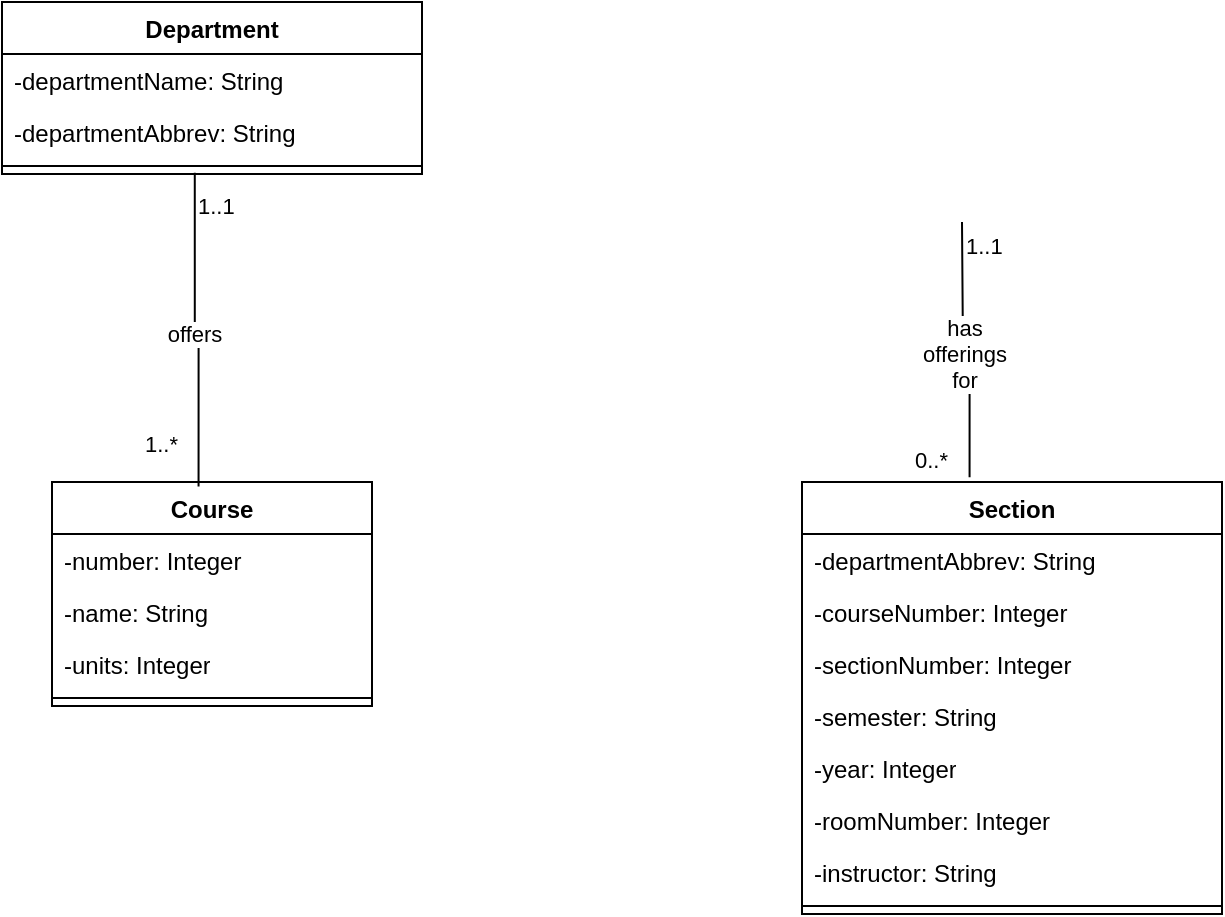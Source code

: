 <mxfile version="26.0.16">
  <diagram name="Page-1" id="m9dEZBvjivQAZ1UXBowR">
    <mxGraphModel dx="542" dy="608" grid="1" gridSize="10" guides="1" tooltips="1" connect="1" arrows="1" fold="1" page="1" pageScale="1" pageWidth="1200" pageHeight="1600" math="0" shadow="0">
      <root>
        <mxCell id="0" />
        <mxCell id="1" parent="0" />
        <mxCell id="wHchK1CJZa-xW5icJ-bM-1" value="Department" style="swimlane;fontStyle=1;align=center;verticalAlign=top;childLayout=stackLayout;horizontal=1;startSize=26;horizontalStack=0;resizeParent=1;resizeParentMax=0;resizeLast=0;collapsible=1;marginBottom=0;whiteSpace=wrap;html=1;" parent="1" vertex="1">
          <mxGeometry x="240" y="200" width="210" height="86" as="geometry" />
        </mxCell>
        <mxCell id="wHchK1CJZa-xW5icJ-bM-2" value="-departmentName: String" style="text;strokeColor=none;fillColor=none;align=left;verticalAlign=top;spacingLeft=4;spacingRight=4;overflow=hidden;rotatable=0;points=[[0,0.5],[1,0.5]];portConstraint=eastwest;whiteSpace=wrap;html=1;" parent="wHchK1CJZa-xW5icJ-bM-1" vertex="1">
          <mxGeometry y="26" width="210" height="26" as="geometry" />
        </mxCell>
        <mxCell id="wHchK1CJZa-xW5icJ-bM-17" value="-departmentAbbrev: String" style="text;strokeColor=none;fillColor=none;align=left;verticalAlign=top;spacingLeft=4;spacingRight=4;overflow=hidden;rotatable=0;points=[[0,0.5],[1,0.5]];portConstraint=eastwest;whiteSpace=wrap;html=1;" parent="wHchK1CJZa-xW5icJ-bM-1" vertex="1">
          <mxGeometry y="52" width="210" height="26" as="geometry" />
        </mxCell>
        <mxCell id="wHchK1CJZa-xW5icJ-bM-3" value="" style="line;strokeWidth=1;fillColor=none;align=left;verticalAlign=middle;spacingTop=-1;spacingLeft=3;spacingRight=3;rotatable=0;labelPosition=right;points=[];portConstraint=eastwest;strokeColor=inherit;" parent="wHchK1CJZa-xW5icJ-bM-1" vertex="1">
          <mxGeometry y="78" width="210" height="8" as="geometry" />
        </mxCell>
        <mxCell id="wHchK1CJZa-xW5icJ-bM-5" value="Course" style="swimlane;fontStyle=1;align=center;verticalAlign=top;childLayout=stackLayout;horizontal=1;startSize=26;horizontalStack=0;resizeParent=1;resizeParentMax=0;resizeLast=0;collapsible=1;marginBottom=0;whiteSpace=wrap;html=1;" parent="1" vertex="1">
          <mxGeometry x="265" y="440" width="160" height="112" as="geometry" />
        </mxCell>
        <mxCell id="wHchK1CJZa-xW5icJ-bM-6" value="-number: Integer" style="text;strokeColor=none;fillColor=none;align=left;verticalAlign=top;spacingLeft=4;spacingRight=4;overflow=hidden;rotatable=0;points=[[0,0.5],[1,0.5]];portConstraint=eastwest;whiteSpace=wrap;html=1;" parent="wHchK1CJZa-xW5icJ-bM-5" vertex="1">
          <mxGeometry y="26" width="160" height="26" as="geometry" />
        </mxCell>
        <mxCell id="wHchK1CJZa-xW5icJ-bM-18" value="-name: String&lt;span style=&quot;white-space: pre;&quot;&gt;&#x9;&lt;/span&gt;" style="text;strokeColor=none;fillColor=none;align=left;verticalAlign=top;spacingLeft=4;spacingRight=4;overflow=hidden;rotatable=0;points=[[0,0.5],[1,0.5]];portConstraint=eastwest;whiteSpace=wrap;html=1;" parent="wHchK1CJZa-xW5icJ-bM-5" vertex="1">
          <mxGeometry y="52" width="160" height="26" as="geometry" />
        </mxCell>
        <mxCell id="wHchK1CJZa-xW5icJ-bM-19" value="-units: Integer" style="text;strokeColor=none;fillColor=none;align=left;verticalAlign=top;spacingLeft=4;spacingRight=4;overflow=hidden;rotatable=0;points=[[0,0.5],[1,0.5]];portConstraint=eastwest;whiteSpace=wrap;html=1;" parent="wHchK1CJZa-xW5icJ-bM-5" vertex="1">
          <mxGeometry y="78" width="160" height="26" as="geometry" />
        </mxCell>
        <mxCell id="wHchK1CJZa-xW5icJ-bM-7" value="" style="line;strokeWidth=1;fillColor=none;align=left;verticalAlign=middle;spacingTop=-1;spacingLeft=3;spacingRight=3;rotatable=0;labelPosition=right;points=[];portConstraint=eastwest;strokeColor=inherit;" parent="wHchK1CJZa-xW5icJ-bM-5" vertex="1">
          <mxGeometry y="104" width="160" height="8" as="geometry" />
        </mxCell>
        <mxCell id="wHchK1CJZa-xW5icJ-bM-13" value="Section" style="swimlane;fontStyle=1;align=center;verticalAlign=top;childLayout=stackLayout;horizontal=1;startSize=26;horizontalStack=0;resizeParent=1;resizeParentMax=0;resizeLast=0;collapsible=1;marginBottom=0;whiteSpace=wrap;html=1;" parent="1" vertex="1">
          <mxGeometry x="640" y="440" width="210" height="216" as="geometry" />
        </mxCell>
        <mxCell id="wHchK1CJZa-xW5icJ-bM-40" value="-departmentAbbrev: String" style="text;strokeColor=none;fillColor=none;align=left;verticalAlign=top;spacingLeft=4;spacingRight=4;overflow=hidden;rotatable=0;points=[[0,0.5],[1,0.5]];portConstraint=eastwest;whiteSpace=wrap;html=1;" parent="wHchK1CJZa-xW5icJ-bM-13" vertex="1">
          <mxGeometry y="26" width="210" height="26" as="geometry" />
        </mxCell>
        <mxCell id="wHchK1CJZa-xW5icJ-bM-41" value="-courseNumber: Integer" style="text;strokeColor=none;fillColor=none;align=left;verticalAlign=top;spacingLeft=4;spacingRight=4;overflow=hidden;rotatable=0;points=[[0,0.5],[1,0.5]];portConstraint=eastwest;whiteSpace=wrap;html=1;" parent="wHchK1CJZa-xW5icJ-bM-13" vertex="1">
          <mxGeometry y="52" width="210" height="26" as="geometry" />
        </mxCell>
        <mxCell id="wHchK1CJZa-xW5icJ-bM-14" value="-sectionNumber: Integer" style="text;strokeColor=none;fillColor=none;align=left;verticalAlign=top;spacingLeft=4;spacingRight=4;overflow=hidden;rotatable=0;points=[[0,0.5],[1,0.5]];portConstraint=eastwest;whiteSpace=wrap;html=1;" parent="wHchK1CJZa-xW5icJ-bM-13" vertex="1">
          <mxGeometry y="78" width="210" height="26" as="geometry" />
        </mxCell>
        <mxCell id="wHchK1CJZa-xW5icJ-bM-20" value="-semester: String" style="text;strokeColor=none;fillColor=none;align=left;verticalAlign=top;spacingLeft=4;spacingRight=4;overflow=hidden;rotatable=0;points=[[0,0.5],[1,0.5]];portConstraint=eastwest;whiteSpace=wrap;html=1;" parent="wHchK1CJZa-xW5icJ-bM-13" vertex="1">
          <mxGeometry y="104" width="210" height="26" as="geometry" />
        </mxCell>
        <mxCell id="wHchK1CJZa-xW5icJ-bM-21" value="-year: Integer" style="text;strokeColor=none;fillColor=none;align=left;verticalAlign=top;spacingLeft=4;spacingRight=4;overflow=hidden;rotatable=0;points=[[0,0.5],[1,0.5]];portConstraint=eastwest;whiteSpace=wrap;html=1;" parent="wHchK1CJZa-xW5icJ-bM-13" vertex="1">
          <mxGeometry y="130" width="210" height="26" as="geometry" />
        </mxCell>
        <mxCell id="wHchK1CJZa-xW5icJ-bM-23" value="-roomNumber: Integer" style="text;strokeColor=none;fillColor=none;align=left;verticalAlign=top;spacingLeft=4;spacingRight=4;overflow=hidden;rotatable=0;points=[[0,0.5],[1,0.5]];portConstraint=eastwest;whiteSpace=wrap;html=1;" parent="wHchK1CJZa-xW5icJ-bM-13" vertex="1">
          <mxGeometry y="156" width="210" height="26" as="geometry" />
        </mxCell>
        <mxCell id="wHchK1CJZa-xW5icJ-bM-22" value="-instructor: String" style="text;strokeColor=none;fillColor=none;align=left;verticalAlign=top;spacingLeft=4;spacingRight=4;overflow=hidden;rotatable=0;points=[[0,0.5],[1,0.5]];portConstraint=eastwest;whiteSpace=wrap;html=1;" parent="wHchK1CJZa-xW5icJ-bM-13" vertex="1">
          <mxGeometry y="182" width="210" height="26" as="geometry" />
        </mxCell>
        <mxCell id="wHchK1CJZa-xW5icJ-bM-15" value="" style="line;strokeWidth=1;fillColor=none;align=left;verticalAlign=middle;spacingTop=-1;spacingLeft=3;spacingRight=3;rotatable=0;labelPosition=right;points=[];portConstraint=eastwest;strokeColor=inherit;" parent="wHchK1CJZa-xW5icJ-bM-13" vertex="1">
          <mxGeometry y="208" width="210" height="8" as="geometry" />
        </mxCell>
        <mxCell id="wHchK1CJZa-xW5icJ-bM-25" value="" style="endArrow=none;html=1;edgeStyle=orthogonalEdgeStyle;rounded=0;entryX=0.458;entryY=0.02;entryDx=0;entryDy=0;entryPerimeter=0;exitX=0.459;exitY=0.924;exitDx=0;exitDy=0;exitPerimeter=0;" parent="1" target="wHchK1CJZa-xW5icJ-bM-5" edge="1" source="wHchK1CJZa-xW5icJ-bM-3">
          <mxGeometry relative="1" as="geometry">
            <mxPoint x="450" y="250" as="sourcePoint" />
            <mxPoint x="610" y="250" as="targetPoint" />
          </mxGeometry>
        </mxCell>
        <mxCell id="wHchK1CJZa-xW5icJ-bM-26" value="1..1" style="edgeLabel;resizable=0;html=1;align=left;verticalAlign=bottom;" parent="wHchK1CJZa-xW5icJ-bM-25" connectable="0" vertex="1">
          <mxGeometry x="-1" relative="1" as="geometry">
            <mxPoint y="25" as="offset" />
          </mxGeometry>
        </mxCell>
        <mxCell id="wHchK1CJZa-xW5icJ-bM-27" value="1..*" style="edgeLabel;resizable=0;html=1;align=right;verticalAlign=bottom;" parent="wHchK1CJZa-xW5icJ-bM-25" connectable="0" vertex="1">
          <mxGeometry x="1" relative="1" as="geometry">
            <mxPoint x="-10" y="-12" as="offset" />
          </mxGeometry>
        </mxCell>
        <mxCell id="wHchK1CJZa-xW5icJ-bM-28" value="offers" style="edgeLabel;html=1;align=center;verticalAlign=middle;resizable=0;points=[];" parent="wHchK1CJZa-xW5icJ-bM-25" vertex="1" connectable="0">
          <mxGeometry x="0.035" y="-3" relative="1" as="geometry">
            <mxPoint as="offset" />
          </mxGeometry>
        </mxCell>
        <mxCell id="wHchK1CJZa-xW5icJ-bM-32" value="" style="endArrow=none;html=1;edgeStyle=orthogonalEdgeStyle;rounded=0;entryX=0.399;entryY=-0.011;entryDx=0;entryDy=0;entryPerimeter=0;" parent="1" target="wHchK1CJZa-xW5icJ-bM-13" edge="1">
          <mxGeometry relative="1" as="geometry">
            <mxPoint x="720" y="310" as="sourcePoint" />
            <mxPoint x="720" y="430" as="targetPoint" />
          </mxGeometry>
        </mxCell>
        <mxCell id="wHchK1CJZa-xW5icJ-bM-33" value="1..1" style="edgeLabel;resizable=0;html=1;align=left;verticalAlign=bottom;" parent="wHchK1CJZa-xW5icJ-bM-32" connectable="0" vertex="1">
          <mxGeometry x="-1" relative="1" as="geometry">
            <mxPoint y="20" as="offset" />
          </mxGeometry>
        </mxCell>
        <mxCell id="wHchK1CJZa-xW5icJ-bM-34" value="0..*" style="edgeLabel;resizable=0;html=1;align=right;verticalAlign=bottom;" parent="wHchK1CJZa-xW5icJ-bM-32" connectable="0" vertex="1">
          <mxGeometry x="1" relative="1" as="geometry">
            <mxPoint x="-10" as="offset" />
          </mxGeometry>
        </mxCell>
        <mxCell id="wHchK1CJZa-xW5icJ-bM-35" value="has&lt;br&gt;offerings&lt;br&gt;for" style="edgeLabel;html=1;align=center;verticalAlign=middle;resizable=0;points=[];" parent="wHchK1CJZa-xW5icJ-bM-32" vertex="1" connectable="0">
          <mxGeometry x="-0.0" relative="1" as="geometry">
            <mxPoint as="offset" />
          </mxGeometry>
        </mxCell>
      </root>
    </mxGraphModel>
  </diagram>
</mxfile>
